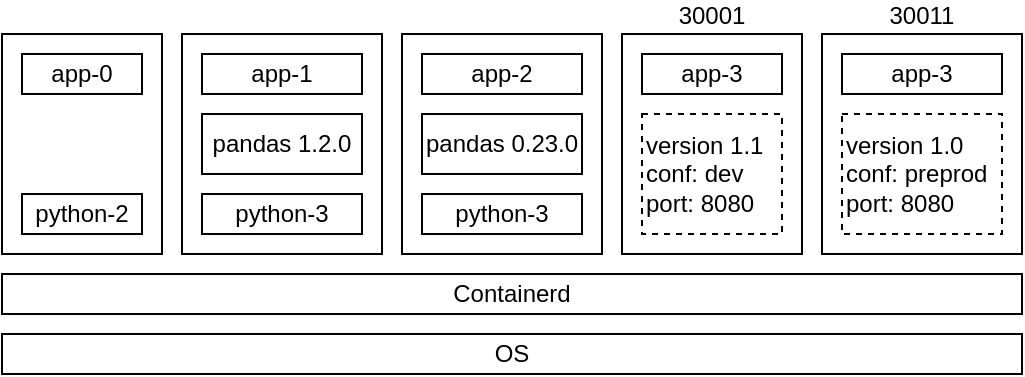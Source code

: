 <mxfile version="13.9.9" type="device"><diagram id="f_7bPIjOS4L9RJhANyK7" name="Page-1"><mxGraphModel dx="1106" dy="900" grid="1" gridSize="10" guides="1" tooltips="1" connect="1" arrows="1" fold="1" page="1" pageScale="1" pageWidth="827" pageHeight="1169" math="0" shadow="0"><root><mxCell id="0"/><mxCell id="1" parent="0"/><mxCell id="hOVafpg2AJc_vmhZ8kZM-2" value="Containerd" style="rounded=0;whiteSpace=wrap;html=1;" vertex="1" parent="1"><mxGeometry x="80" y="500" width="510" height="20" as="geometry"/></mxCell><mxCell id="hOVafpg2AJc_vmhZ8kZM-4" value="" style="rounded=0;whiteSpace=wrap;html=1;" vertex="1" parent="1"><mxGeometry x="80" y="380" width="80" height="110" as="geometry"/></mxCell><mxCell id="hOVafpg2AJc_vmhZ8kZM-5" value="python-2" style="rounded=0;whiteSpace=wrap;html=1;" vertex="1" parent="1"><mxGeometry x="90" y="460" width="60" height="20" as="geometry"/></mxCell><mxCell id="hOVafpg2AJc_vmhZ8kZM-6" value="app-0" style="rounded=0;whiteSpace=wrap;html=1;" vertex="1" parent="1"><mxGeometry x="90" y="390" width="60" height="20" as="geometry"/></mxCell><mxCell id="hOVafpg2AJc_vmhZ8kZM-8" value="" style="rounded=0;whiteSpace=wrap;html=1;" vertex="1" parent="1"><mxGeometry x="170" y="380" width="100" height="110" as="geometry"/></mxCell><mxCell id="hOVafpg2AJc_vmhZ8kZM-9" value="python-3" style="rounded=0;whiteSpace=wrap;html=1;" vertex="1" parent="1"><mxGeometry x="180" y="460" width="80" height="20" as="geometry"/></mxCell><mxCell id="hOVafpg2AJc_vmhZ8kZM-10" value="app-1" style="rounded=0;whiteSpace=wrap;html=1;" vertex="1" parent="1"><mxGeometry x="180" y="390" width="80" height="20" as="geometry"/></mxCell><mxCell id="hOVafpg2AJc_vmhZ8kZM-11" value="OS" style="rounded=0;whiteSpace=wrap;html=1;" vertex="1" parent="1"><mxGeometry x="80" y="530" width="510" height="20" as="geometry"/></mxCell><mxCell id="hOVafpg2AJc_vmhZ8kZM-12" value="30001" style="rounded=0;whiteSpace=wrap;html=1;labelPosition=center;verticalLabelPosition=top;align=center;verticalAlign=bottom;" vertex="1" parent="1"><mxGeometry x="390" y="380" width="90" height="110" as="geometry"/></mxCell><mxCell id="hOVafpg2AJc_vmhZ8kZM-13" value="app-3" style="rounded=0;whiteSpace=wrap;html=1;" vertex="1" parent="1"><mxGeometry x="400" y="390" width="70" height="20" as="geometry"/></mxCell><mxCell id="hOVafpg2AJc_vmhZ8kZM-14" value="version 1.1&lt;br&gt;conf: dev&lt;br&gt;port: 8080" style="rounded=0;whiteSpace=wrap;html=1;align=left;dashed=1;" vertex="1" parent="1"><mxGeometry x="400" y="420" width="70" height="60" as="geometry"/></mxCell><mxCell id="hOVafpg2AJc_vmhZ8kZM-19" value="30011" style="rounded=0;whiteSpace=wrap;html=1;labelPosition=center;verticalLabelPosition=top;align=center;verticalAlign=bottom;" vertex="1" parent="1"><mxGeometry x="490" y="380" width="100" height="110" as="geometry"/></mxCell><mxCell id="hOVafpg2AJc_vmhZ8kZM-20" value="app-3" style="rounded=0;whiteSpace=wrap;html=1;" vertex="1" parent="1"><mxGeometry x="500" y="390" width="80" height="20" as="geometry"/></mxCell><mxCell id="hOVafpg2AJc_vmhZ8kZM-21" value="version 1.0&lt;br&gt;conf: preprod&lt;br&gt;port: 8080" style="rounded=0;whiteSpace=wrap;html=1;align=left;dashed=1;" vertex="1" parent="1"><mxGeometry x="500" y="420" width="80" height="60" as="geometry"/></mxCell><mxCell id="hOVafpg2AJc_vmhZ8kZM-28" value="pandas 1.2.0" style="rounded=0;whiteSpace=wrap;html=1;fontSize=12;align=center;" vertex="1" parent="1"><mxGeometry x="180" y="420" width="80" height="30" as="geometry"/></mxCell><mxCell id="hOVafpg2AJc_vmhZ8kZM-38" value="" style="rounded=0;whiteSpace=wrap;html=1;" vertex="1" parent="1"><mxGeometry x="280" y="380" width="100" height="110" as="geometry"/></mxCell><mxCell id="hOVafpg2AJc_vmhZ8kZM-39" value="python-3" style="rounded=0;whiteSpace=wrap;html=1;" vertex="1" parent="1"><mxGeometry x="290" y="460" width="80" height="20" as="geometry"/></mxCell><mxCell id="hOVafpg2AJc_vmhZ8kZM-40" value="app-2" style="rounded=0;whiteSpace=wrap;html=1;" vertex="1" parent="1"><mxGeometry x="290" y="390" width="80" height="20" as="geometry"/></mxCell><mxCell id="hOVafpg2AJc_vmhZ8kZM-41" value="pandas 0.23.0" style="rounded=0;whiteSpace=wrap;html=1;fontSize=12;align=left;" vertex="1" parent="1"><mxGeometry x="290" y="420" width="80" height="30" as="geometry"/></mxCell></root></mxGraphModel></diagram></mxfile>